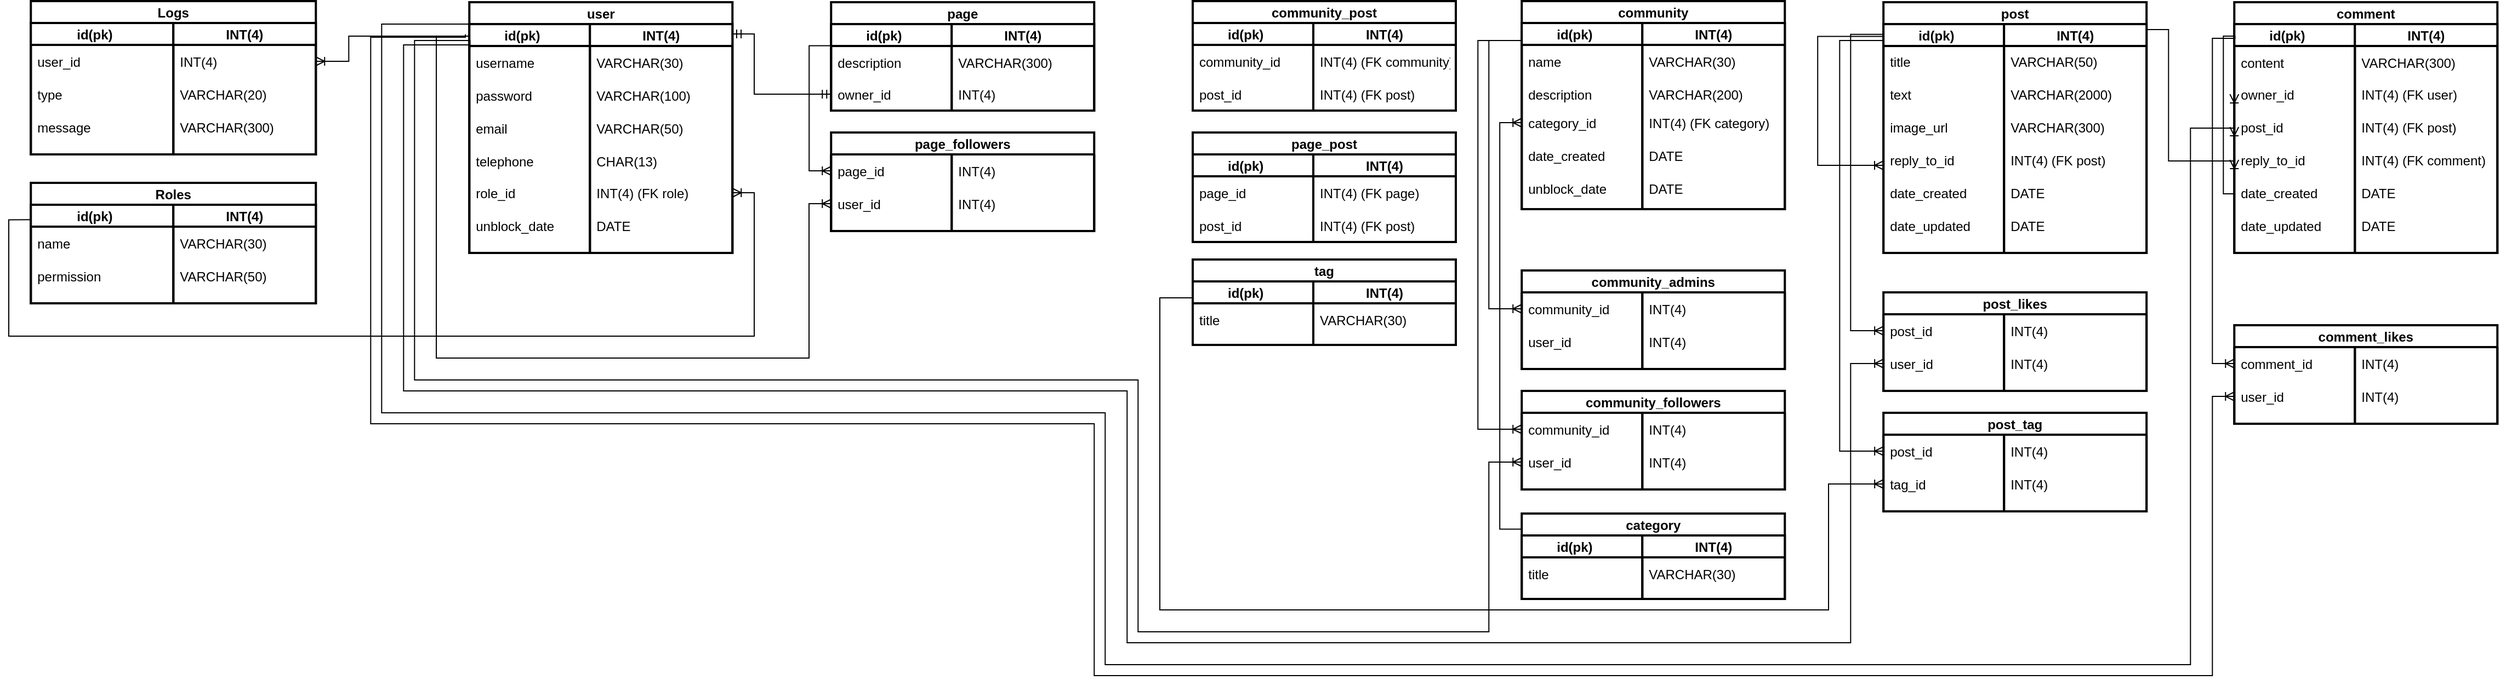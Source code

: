 <mxfile version="20.5.3" type="device"><diagram id="XRWhdD5dh1sKIbqsv5m2" name="Page-1"><mxGraphModel dx="1145" dy="638" grid="1" gridSize="10" guides="1" tooltips="1" connect="1" arrows="1" fold="1" page="1" pageScale="1" pageWidth="2500" pageHeight="700" math="0" shadow="0"><root><mxCell id="0"/><mxCell id="1" parent="0"/><mxCell id="d9QmJHp5P3uZduQx9AF1-9" value="Logs" style="swimlane;childLayout=stackLayout;resizeParent=1;resizeParentMax=0;startSize=20;rounded=0;glass=0;strokeWidth=2;" parent="1" vertex="1"><mxGeometry x="30.13" y="20" width="260" height="140" as="geometry"/></mxCell><mxCell id="d9QmJHp5P3uZduQx9AF1-10" value="id(pk)    " style="swimlane;startSize=20;rounded=0;glass=0;strokeWidth=2;" parent="d9QmJHp5P3uZduQx9AF1-9" vertex="1"><mxGeometry y="20" width="130" height="120" as="geometry"/></mxCell><mxCell id="d9QmJHp5P3uZduQx9AF1-13" value="user_id" style="text;strokeColor=none;fillColor=none;align=left;verticalAlign=middle;spacingLeft=4;spacingRight=4;overflow=hidden;points=[[0,0.5],[1,0.5]];portConstraint=eastwest;rotatable=0;rounded=0;glass=0;strokeWidth=2;" parent="d9QmJHp5P3uZduQx9AF1-10" vertex="1"><mxGeometry y="20" width="130" height="30" as="geometry"/></mxCell><mxCell id="d9QmJHp5P3uZduQx9AF1-19" value="message" style="text;strokeColor=none;fillColor=none;align=left;verticalAlign=middle;spacingLeft=4;spacingRight=4;overflow=hidden;points=[[0,0.5],[1,0.5]];portConstraint=eastwest;rotatable=0;rounded=0;glass=0;strokeWidth=2;" parent="d9QmJHp5P3uZduQx9AF1-10" vertex="1"><mxGeometry y="80" width="130" height="30" as="geometry"/></mxCell><mxCell id="d9QmJHp5P3uZduQx9AF1-11" value="INT(4)" style="swimlane;startSize=20;rounded=0;glass=0;strokeWidth=2;" parent="d9QmJHp5P3uZduQx9AF1-9" vertex="1"><mxGeometry x="130" y="20" width="130" height="120" as="geometry"/></mxCell><mxCell id="d9QmJHp5P3uZduQx9AF1-14" value="INT(4)" style="text;strokeColor=none;fillColor=none;align=left;verticalAlign=middle;spacingLeft=4;spacingRight=4;overflow=hidden;points=[[0,0.5],[1,0.5]];portConstraint=eastwest;rotatable=0;rounded=0;glass=0;strokeWidth=2;" parent="d9QmJHp5P3uZduQx9AF1-11" vertex="1"><mxGeometry y="20" width="130" height="30" as="geometry"/></mxCell><mxCell id="d9QmJHp5P3uZduQx9AF1-17" value="type" style="text;strokeColor=none;fillColor=none;align=left;verticalAlign=middle;spacingLeft=4;spacingRight=4;overflow=hidden;points=[[0,0.5],[1,0.5]];portConstraint=eastwest;rotatable=0;rounded=0;glass=0;strokeWidth=2;" parent="d9QmJHp5P3uZduQx9AF1-11" vertex="1"><mxGeometry x="-130" y="50" width="130" height="30" as="geometry"/></mxCell><mxCell id="d9QmJHp5P3uZduQx9AF1-18" value="VARCHAR(20)" style="text;strokeColor=none;fillColor=none;align=left;verticalAlign=middle;spacingLeft=4;spacingRight=4;overflow=hidden;points=[[0,0.5],[1,0.5]];portConstraint=eastwest;rotatable=0;rounded=0;glass=0;strokeWidth=2;" parent="d9QmJHp5P3uZduQx9AF1-11" vertex="1"><mxGeometry y="50" width="130" height="30" as="geometry"/></mxCell><mxCell id="d9QmJHp5P3uZduQx9AF1-20" value="VARCHAR(300)" style="text;strokeColor=none;fillColor=none;align=left;verticalAlign=middle;spacingLeft=4;spacingRight=4;overflow=hidden;points=[[0,0.5],[1,0.5]];portConstraint=eastwest;rotatable=0;rounded=0;glass=0;strokeWidth=2;" parent="d9QmJHp5P3uZduQx9AF1-11" vertex="1"><mxGeometry y="80" width="130" height="30" as="geometry"/></mxCell><mxCell id="d9QmJHp5P3uZduQx9AF1-30" value="Roles" style="swimlane;childLayout=stackLayout;resizeParent=1;resizeParentMax=0;startSize=20;rounded=0;glass=0;strokeWidth=2;swimlaneLine=1;shadow=0;sketch=0;" parent="1" vertex="1"><mxGeometry x="30.13" y="186" width="260" height="110" as="geometry"/></mxCell><mxCell id="d9QmJHp5P3uZduQx9AF1-31" value="id(pk)    " style="swimlane;startSize=20;rounded=0;glass=0;strokeWidth=2;" parent="d9QmJHp5P3uZduQx9AF1-30" vertex="1"><mxGeometry y="20" width="130" height="90" as="geometry"/></mxCell><mxCell id="d9QmJHp5P3uZduQx9AF1-33" value="permission" style="text;strokeColor=none;fillColor=none;align=left;verticalAlign=middle;spacingLeft=4;spacingRight=4;overflow=hidden;points=[[0,0.5],[1,0.5]];portConstraint=eastwest;rotatable=0;rounded=0;glass=0;strokeWidth=2;" parent="d9QmJHp5P3uZduQx9AF1-31" vertex="1"><mxGeometry y="50" width="130" height="30" as="geometry"/></mxCell><mxCell id="d9QmJHp5P3uZduQx9AF1-34" value="INT(4)" style="swimlane;startSize=20;rounded=0;glass=0;strokeWidth=2;" parent="d9QmJHp5P3uZduQx9AF1-30" vertex="1"><mxGeometry x="130" y="20" width="130" height="90" as="geometry"/></mxCell><mxCell id="d9QmJHp5P3uZduQx9AF1-36" value="name" style="text;strokeColor=none;fillColor=none;align=left;verticalAlign=middle;spacingLeft=4;spacingRight=4;overflow=hidden;points=[[0,0.5],[1,0.5]];portConstraint=eastwest;rotatable=0;rounded=0;glass=0;strokeWidth=2;" parent="d9QmJHp5P3uZduQx9AF1-34" vertex="1"><mxGeometry x="-130" y="20" width="130" height="30" as="geometry"/></mxCell><mxCell id="d9QmJHp5P3uZduQx9AF1-37" value="VARCHAR(30)" style="text;strokeColor=none;fillColor=none;align=left;verticalAlign=middle;spacingLeft=4;spacingRight=4;overflow=hidden;points=[[0,0.5],[1,0.5]];portConstraint=eastwest;rotatable=0;rounded=0;glass=0;strokeWidth=2;" parent="d9QmJHp5P3uZduQx9AF1-34" vertex="1"><mxGeometry y="20" width="130" height="30" as="geometry"/></mxCell><mxCell id="d9QmJHp5P3uZduQx9AF1-38" value="VARCHAR(50)" style="text;strokeColor=none;fillColor=none;align=left;verticalAlign=middle;spacingLeft=4;spacingRight=4;overflow=hidden;points=[[0,0.5],[1,0.5]];portConstraint=eastwest;rotatable=0;rounded=0;glass=0;strokeWidth=2;" parent="d9QmJHp5P3uZduQx9AF1-34" vertex="1"><mxGeometry y="50" width="130" height="30" as="geometry"/></mxCell><mxCell id="d9QmJHp5P3uZduQx9AF1-39" value="user" style="swimlane;childLayout=stackLayout;resizeParent=1;resizeParentMax=0;startSize=20;rounded=0;glass=0;strokeWidth=2;" parent="1" vertex="1"><mxGeometry x="430.13" y="21" width="240" height="229" as="geometry"/></mxCell><mxCell id="d9QmJHp5P3uZduQx9AF1-40" value="id(pk)    " style="swimlane;startSize=20;rounded=0;glass=0;strokeWidth=2;" parent="d9QmJHp5P3uZduQx9AF1-39" vertex="1"><mxGeometry y="20" width="110" height="209" as="geometry"/></mxCell><mxCell id="d9QmJHp5P3uZduQx9AF1-41" value="username" style="text;strokeColor=none;fillColor=none;align=left;verticalAlign=middle;spacingLeft=4;spacingRight=4;overflow=hidden;points=[[0,0.5],[1,0.5]];portConstraint=eastwest;rotatable=0;rounded=0;glass=0;strokeWidth=2;" parent="d9QmJHp5P3uZduQx9AF1-40" vertex="1"><mxGeometry y="20" width="130" height="30" as="geometry"/></mxCell><mxCell id="d9QmJHp5P3uZduQx9AF1-42" value="email" style="text;strokeColor=none;fillColor=none;align=left;verticalAlign=middle;spacingLeft=4;spacingRight=4;overflow=hidden;points=[[0,0.5],[1,0.5]];portConstraint=eastwest;rotatable=0;rounded=0;glass=0;strokeWidth=2;" parent="d9QmJHp5P3uZduQx9AF1-40" vertex="1"><mxGeometry y="80" width="130" height="30" as="geometry"/></mxCell><mxCell id="d9QmJHp5P3uZduQx9AF1-48" value="telephone" style="text;strokeColor=none;fillColor=none;align=left;verticalAlign=middle;spacingLeft=4;spacingRight=4;overflow=hidden;points=[[0,0.5],[1,0.5]];portConstraint=eastwest;rotatable=0;rounded=0;glass=0;strokeWidth=2;" parent="d9QmJHp5P3uZduQx9AF1-40" vertex="1"><mxGeometry y="110" width="130" height="30" as="geometry"/></mxCell><mxCell id="d9QmJHp5P3uZduQx9AF1-113" value="unblock_date" style="text;strokeColor=none;fillColor=none;align=left;verticalAlign=middle;spacingLeft=4;spacingRight=4;overflow=hidden;points=[[0,0.5],[1,0.5]];portConstraint=eastwest;rotatable=0;rounded=0;glass=0;strokeWidth=2;" parent="d9QmJHp5P3uZduQx9AF1-40" vertex="1"><mxGeometry y="169" width="110" height="30" as="geometry"/></mxCell><mxCell id="d9QmJHp5P3uZduQx9AF1-43" value="INT(4)" style="swimlane;startSize=20;rounded=0;glass=0;strokeWidth=2;" parent="d9QmJHp5P3uZduQx9AF1-39" vertex="1"><mxGeometry x="110" y="20" width="130" height="209" as="geometry"/></mxCell><mxCell id="d9QmJHp5P3uZduQx9AF1-44" value="VARCHAR(30)" style="text;strokeColor=none;fillColor=none;align=left;verticalAlign=middle;spacingLeft=4;spacingRight=4;overflow=hidden;points=[[0,0.5],[1,0.5]];portConstraint=eastwest;rotatable=0;rounded=0;glass=0;strokeWidth=2;" parent="d9QmJHp5P3uZduQx9AF1-43" vertex="1"><mxGeometry y="20" width="130" height="30" as="geometry"/></mxCell><mxCell id="d9QmJHp5P3uZduQx9AF1-45" value="password" style="text;strokeColor=none;fillColor=none;align=left;verticalAlign=middle;spacingLeft=4;spacingRight=4;overflow=hidden;points=[[0,0.5],[1,0.5]];portConstraint=eastwest;rotatable=0;rounded=0;glass=0;strokeWidth=2;" parent="d9QmJHp5P3uZduQx9AF1-43" vertex="1"><mxGeometry x="-110" y="50" width="110" height="30" as="geometry"/></mxCell><mxCell id="d9QmJHp5P3uZduQx9AF1-46" value="VARCHAR(100)" style="text;strokeColor=none;fillColor=none;align=left;verticalAlign=middle;spacingLeft=4;spacingRight=4;overflow=hidden;points=[[0,0.5],[1,0.5]];portConstraint=eastwest;rotatable=0;rounded=0;glass=0;strokeWidth=2;" parent="d9QmJHp5P3uZduQx9AF1-43" vertex="1"><mxGeometry y="50" width="130" height="30" as="geometry"/></mxCell><mxCell id="d9QmJHp5P3uZduQx9AF1-47" value="VARCHAR(50)" style="text;strokeColor=none;fillColor=none;align=left;verticalAlign=middle;spacingLeft=4;spacingRight=4;overflow=hidden;points=[[0,0.5],[1,0.5]];portConstraint=eastwest;rotatable=0;rounded=0;glass=0;strokeWidth=2;" parent="d9QmJHp5P3uZduQx9AF1-43" vertex="1"><mxGeometry y="80" width="130" height="30" as="geometry"/></mxCell><mxCell id="d9QmJHp5P3uZduQx9AF1-51" value="CHAR(13)" style="text;strokeColor=none;fillColor=none;align=left;verticalAlign=middle;spacingLeft=4;spacingRight=4;overflow=hidden;points=[[0,0.5],[1,0.5]];portConstraint=eastwest;rotatable=0;rounded=0;glass=0;strokeWidth=2;" parent="d9QmJHp5P3uZduQx9AF1-43" vertex="1"><mxGeometry y="110" width="130" height="30" as="geometry"/></mxCell><mxCell id="d9QmJHp5P3uZduQx9AF1-114" value="DATE" style="text;strokeColor=none;fillColor=none;align=left;verticalAlign=middle;spacingLeft=4;spacingRight=4;overflow=hidden;points=[[0,0.5],[1,0.5]];portConstraint=eastwest;rotatable=0;rounded=0;glass=0;strokeWidth=2;" parent="d9QmJHp5P3uZduQx9AF1-43" vertex="1"><mxGeometry y="169" width="130" height="30" as="geometry"/></mxCell><mxCell id="d9QmJHp5P3uZduQx9AF1-301" value="role_id" style="text;strokeColor=none;fillColor=none;align=left;verticalAlign=middle;spacingLeft=4;spacingRight=4;overflow=hidden;points=[[0,0.5],[1,0.5]];portConstraint=eastwest;rotatable=0;rounded=0;glass=0;strokeWidth=2;" parent="d9QmJHp5P3uZduQx9AF1-43" vertex="1"><mxGeometry x="-110" y="139" width="110" height="30" as="geometry"/></mxCell><mxCell id="d9QmJHp5P3uZduQx9AF1-302" value="INT(4) (FK role)" style="text;strokeColor=none;fillColor=none;align=left;verticalAlign=middle;spacingLeft=4;spacingRight=4;overflow=hidden;points=[[0,0.5],[1,0.5]];portConstraint=eastwest;rotatable=0;rounded=0;glass=0;strokeWidth=2;" parent="d9QmJHp5P3uZduQx9AF1-43" vertex="1"><mxGeometry y="139" width="130" height="30" as="geometry"/></mxCell><mxCell id="d9QmJHp5P3uZduQx9AF1-83" value="page" style="swimlane;childLayout=stackLayout;resizeParent=1;resizeParentMax=0;startSize=20;rounded=0;glass=0;strokeWidth=2;" parent="1" vertex="1"><mxGeometry x="760.13" y="21" width="240" height="99" as="geometry"/></mxCell><mxCell id="d9QmJHp5P3uZduQx9AF1-84" value="id(pk)    " style="swimlane;startSize=20;rounded=0;glass=0;strokeWidth=2;" parent="d9QmJHp5P3uZduQx9AF1-83" vertex="1"><mxGeometry y="20" width="110" height="79" as="geometry"/></mxCell><mxCell id="d9QmJHp5P3uZduQx9AF1-96" value="description" style="text;strokeColor=none;fillColor=none;align=left;verticalAlign=middle;spacingLeft=4;spacingRight=4;overflow=hidden;points=[[0,0.5],[1,0.5]];portConstraint=eastwest;rotatable=0;rounded=0;glass=0;strokeWidth=2;" parent="d9QmJHp5P3uZduQx9AF1-84" vertex="1"><mxGeometry y="20" width="110" height="30" as="geometry"/></mxCell><mxCell id="d9QmJHp5P3uZduQx9AF1-89" value="INT(4)" style="swimlane;startSize=20;rounded=0;glass=0;strokeWidth=2;" parent="d9QmJHp5P3uZduQx9AF1-83" vertex="1"><mxGeometry x="110" y="20" width="130" height="79" as="geometry"/></mxCell><mxCell id="d9QmJHp5P3uZduQx9AF1-97" value="VARCHAR(300)" style="text;strokeColor=none;fillColor=none;align=left;verticalAlign=middle;spacingLeft=4;spacingRight=4;overflow=hidden;points=[[0,0.5],[1,0.5]];portConstraint=eastwest;rotatable=0;rounded=0;glass=0;strokeWidth=2;" parent="d9QmJHp5P3uZduQx9AF1-89" vertex="1"><mxGeometry y="20" width="130" height="30" as="geometry"/></mxCell><mxCell id="AQUfuh5-fbkP9t7dHPbe-1" value="owner_id" style="text;strokeColor=none;fillColor=none;align=left;verticalAlign=middle;spacingLeft=4;spacingRight=4;overflow=hidden;points=[[0,0.5],[1,0.5]];portConstraint=eastwest;rotatable=0;rounded=0;glass=0;strokeWidth=2;" parent="d9QmJHp5P3uZduQx9AF1-89" vertex="1"><mxGeometry x="-110" y="49" width="110" height="30" as="geometry"/></mxCell><mxCell id="AQUfuh5-fbkP9t7dHPbe-2" value="INT(4)" style="text;strokeColor=none;fillColor=none;align=left;verticalAlign=middle;spacingLeft=4;spacingRight=4;overflow=hidden;points=[[0,0.5],[1,0.5]];portConstraint=eastwest;rotatable=0;rounded=0;glass=0;strokeWidth=2;" parent="d9QmJHp5P3uZduQx9AF1-89" vertex="1"><mxGeometry y="49" width="130" height="30" as="geometry"/></mxCell><mxCell id="d9QmJHp5P3uZduQx9AF1-98" value="page_followers" style="swimlane;childLayout=stackLayout;resizeParent=1;resizeParentMax=0;startSize=20;rounded=0;glass=0;strokeWidth=2;" parent="1" vertex="1"><mxGeometry x="760.13" y="140" width="240" height="90" as="geometry"/></mxCell><mxCell id="d9QmJHp5P3uZduQx9AF1-99" value="" style="swimlane;startSize=0;rounded=0;glass=0;strokeWidth=2;" parent="d9QmJHp5P3uZduQx9AF1-98" vertex="1"><mxGeometry y="20" width="110" height="70" as="geometry"/></mxCell><mxCell id="d9QmJHp5P3uZduQx9AF1-100" value="page_id" style="text;strokeColor=none;fillColor=none;align=left;verticalAlign=middle;spacingLeft=4;spacingRight=4;overflow=hidden;points=[[0,0.5],[1,0.5]];portConstraint=eastwest;rotatable=0;rounded=0;glass=0;strokeWidth=2;" parent="d9QmJHp5P3uZduQx9AF1-99" vertex="1"><mxGeometry width="110" height="30" as="geometry"/></mxCell><mxCell id="d9QmJHp5P3uZduQx9AF1-101" value="user_id" style="text;strokeColor=none;fillColor=none;align=left;verticalAlign=middle;spacingLeft=4;spacingRight=4;overflow=hidden;points=[[0,0.5],[1,0.5]];portConstraint=eastwest;rotatable=0;rounded=0;glass=0;strokeWidth=2;" parent="d9QmJHp5P3uZduQx9AF1-99" vertex="1"><mxGeometry y="30" width="110" height="30" as="geometry"/></mxCell><mxCell id="d9QmJHp5P3uZduQx9AF1-102" value="" style="swimlane;startSize=0;rounded=0;glass=0;strokeWidth=2;" parent="d9QmJHp5P3uZduQx9AF1-98" vertex="1"><mxGeometry x="110" y="20" width="130" height="70" as="geometry"/></mxCell><mxCell id="d9QmJHp5P3uZduQx9AF1-103" value="INT(4)" style="text;strokeColor=none;fillColor=none;align=left;verticalAlign=middle;spacingLeft=4;spacingRight=4;overflow=hidden;points=[[0,0.5],[1,0.5]];portConstraint=eastwest;rotatable=0;rounded=0;glass=0;strokeWidth=2;" parent="d9QmJHp5P3uZduQx9AF1-102" vertex="1"><mxGeometry width="130" height="30" as="geometry"/></mxCell><mxCell id="d9QmJHp5P3uZduQx9AF1-104" value="INT(4)" style="text;strokeColor=none;fillColor=none;align=left;verticalAlign=middle;spacingLeft=4;spacingRight=4;overflow=hidden;points=[[0,0.5],[1,0.5]];portConstraint=eastwest;rotatable=0;rounded=0;glass=0;strokeWidth=2;" parent="d9QmJHp5P3uZduQx9AF1-102" vertex="1"><mxGeometry y="30" width="130" height="30" as="geometry"/></mxCell><mxCell id="d9QmJHp5P3uZduQx9AF1-145" value="community" style="swimlane;childLayout=stackLayout;resizeParent=1;resizeParentMax=0;startSize=20;rounded=0;glass=0;strokeWidth=2;" parent="1" vertex="1"><mxGeometry x="1390.13" y="20" width="240" height="190" as="geometry"/></mxCell><mxCell id="d9QmJHp5P3uZduQx9AF1-146" value="id(pk)    " style="swimlane;startSize=20;rounded=0;glass=0;strokeWidth=2;" parent="d9QmJHp5P3uZduQx9AF1-145" vertex="1"><mxGeometry y="20" width="110" height="170" as="geometry"/></mxCell><mxCell id="d9QmJHp5P3uZduQx9AF1-147" value="name" style="text;strokeColor=none;fillColor=none;align=left;verticalAlign=middle;spacingLeft=4;spacingRight=4;overflow=hidden;points=[[0,0.5],[1,0.5]];portConstraint=eastwest;rotatable=0;rounded=0;glass=0;strokeWidth=2;" parent="d9QmJHp5P3uZduQx9AF1-146" vertex="1"><mxGeometry y="20" width="110" height="30" as="geometry"/></mxCell><mxCell id="d9QmJHp5P3uZduQx9AF1-152" value="INT(4)" style="swimlane;startSize=20;rounded=0;glass=0;strokeWidth=2;" parent="d9QmJHp5P3uZduQx9AF1-145" vertex="1"><mxGeometry x="110" y="20" width="130" height="170" as="geometry"/></mxCell><mxCell id="d9QmJHp5P3uZduQx9AF1-153" value="VARCHAR(30)" style="text;strokeColor=none;fillColor=none;align=left;verticalAlign=middle;spacingLeft=4;spacingRight=4;overflow=hidden;points=[[0,0.5],[1,0.5]];portConstraint=eastwest;rotatable=0;rounded=0;glass=0;strokeWidth=2;" parent="d9QmJHp5P3uZduQx9AF1-152" vertex="1"><mxGeometry y="20" width="130" height="30" as="geometry"/></mxCell><mxCell id="d9QmJHp5P3uZduQx9AF1-174" value="description" style="text;strokeColor=none;fillColor=none;align=left;verticalAlign=middle;spacingLeft=4;spacingRight=4;overflow=hidden;points=[[0,0.5],[1,0.5]];portConstraint=eastwest;rotatable=0;rounded=0;glass=0;strokeWidth=2;" parent="d9QmJHp5P3uZduQx9AF1-152" vertex="1"><mxGeometry x="-110" y="50" width="110" height="30" as="geometry"/></mxCell><mxCell id="d9QmJHp5P3uZduQx9AF1-175" value="VARCHAR(200)" style="text;strokeColor=none;fillColor=none;align=left;verticalAlign=middle;spacingLeft=4;spacingRight=4;overflow=hidden;points=[[0,0.5],[1,0.5]];portConstraint=eastwest;rotatable=0;rounded=0;glass=0;strokeWidth=2;" parent="d9QmJHp5P3uZduQx9AF1-152" vertex="1"><mxGeometry y="50" width="130" height="30" as="geometry"/></mxCell><mxCell id="d9QmJHp5P3uZduQx9AF1-154" value="category_id" style="text;strokeColor=none;fillColor=none;align=left;verticalAlign=middle;spacingLeft=4;spacingRight=4;overflow=hidden;points=[[0,0.5],[1,0.5]];portConstraint=eastwest;rotatable=0;rounded=0;glass=0;strokeWidth=2;" parent="d9QmJHp5P3uZduQx9AF1-152" vertex="1"><mxGeometry x="-110" y="76" width="110" height="30" as="geometry"/></mxCell><mxCell id="d9QmJHp5P3uZduQx9AF1-155" value="INT(4) (FK category)" style="text;strokeColor=none;fillColor=none;align=left;verticalAlign=middle;spacingLeft=4;spacingRight=4;overflow=hidden;points=[[0,0.5],[1,0.5]];portConstraint=eastwest;rotatable=0;rounded=0;glass=0;strokeWidth=2;" parent="d9QmJHp5P3uZduQx9AF1-152" vertex="1"><mxGeometry y="76" width="130" height="30" as="geometry"/></mxCell><mxCell id="d9QmJHp5P3uZduQx9AF1-148" value="date_created" style="text;strokeColor=none;fillColor=none;align=left;verticalAlign=middle;spacingLeft=4;spacingRight=4;overflow=hidden;points=[[0,0.5],[1,0.5]];portConstraint=eastwest;rotatable=0;rounded=0;glass=0;strokeWidth=2;" parent="d9QmJHp5P3uZduQx9AF1-152" vertex="1"><mxGeometry x="-110" y="106" width="110" height="30" as="geometry"/></mxCell><mxCell id="d9QmJHp5P3uZduQx9AF1-157" value="DATE" style="text;strokeColor=none;fillColor=none;align=left;verticalAlign=middle;spacingLeft=4;spacingRight=4;overflow=hidden;points=[[0,0.5],[1,0.5]];portConstraint=eastwest;rotatable=0;rounded=0;glass=0;strokeWidth=2;" parent="d9QmJHp5P3uZduQx9AF1-152" vertex="1"><mxGeometry y="136" width="130" height="30" as="geometry"/></mxCell><mxCell id="d9QmJHp5P3uZduQx9AF1-149" value="unblock_date" style="text;strokeColor=none;fillColor=none;align=left;verticalAlign=middle;spacingLeft=4;spacingRight=4;overflow=hidden;points=[[0,0.5],[1,0.5]];portConstraint=eastwest;rotatable=0;rounded=0;glass=0;strokeWidth=2;" parent="d9QmJHp5P3uZduQx9AF1-152" vertex="1"><mxGeometry x="-110" y="136" width="110" height="30" as="geometry"/></mxCell><mxCell id="d9QmJHp5P3uZduQx9AF1-156" value="DATE" style="text;strokeColor=none;fillColor=none;align=left;verticalAlign=middle;spacingLeft=4;spacingRight=4;overflow=hidden;points=[[0,0.5],[1,0.5]];portConstraint=eastwest;rotatable=0;rounded=0;glass=0;strokeWidth=2;" parent="d9QmJHp5P3uZduQx9AF1-152" vertex="1"><mxGeometry y="106" width="130" height="30" as="geometry"/></mxCell><mxCell id="d9QmJHp5P3uZduQx9AF1-176" value="community_admins" style="swimlane;childLayout=stackLayout;resizeParent=1;resizeParentMax=0;startSize=20;rounded=0;glass=0;strokeWidth=2;" parent="1" vertex="1"><mxGeometry x="1390.13" y="266" width="240" height="90" as="geometry"/></mxCell><mxCell id="d9QmJHp5P3uZduQx9AF1-177" value="" style="swimlane;startSize=0;rounded=0;glass=0;strokeWidth=2;" parent="d9QmJHp5P3uZduQx9AF1-176" vertex="1"><mxGeometry y="20" width="110" height="70" as="geometry"/></mxCell><mxCell id="d9QmJHp5P3uZduQx9AF1-178" value="community_id" style="text;strokeColor=none;fillColor=none;align=left;verticalAlign=middle;spacingLeft=4;spacingRight=4;overflow=hidden;points=[[0,0.5],[1,0.5]];portConstraint=eastwest;rotatable=0;rounded=0;glass=0;strokeWidth=2;" parent="d9QmJHp5P3uZduQx9AF1-177" vertex="1"><mxGeometry width="110" height="30" as="geometry"/></mxCell><mxCell id="d9QmJHp5P3uZduQx9AF1-179" value="user_id" style="text;strokeColor=none;fillColor=none;align=left;verticalAlign=middle;spacingLeft=4;spacingRight=4;overflow=hidden;points=[[0,0.5],[1,0.5]];portConstraint=eastwest;rotatable=0;rounded=0;glass=0;strokeWidth=2;" parent="d9QmJHp5P3uZduQx9AF1-177" vertex="1"><mxGeometry y="30" width="110" height="30" as="geometry"/></mxCell><mxCell id="d9QmJHp5P3uZduQx9AF1-180" value="" style="swimlane;startSize=0;rounded=0;glass=0;strokeWidth=2;" parent="d9QmJHp5P3uZduQx9AF1-176" vertex="1"><mxGeometry x="110" y="20" width="130" height="70" as="geometry"/></mxCell><mxCell id="d9QmJHp5P3uZduQx9AF1-181" value="INT(4)" style="text;strokeColor=none;fillColor=none;align=left;verticalAlign=middle;spacingLeft=4;spacingRight=4;overflow=hidden;points=[[0,0.5],[1,0.5]];portConstraint=eastwest;rotatable=0;rounded=0;glass=0;strokeWidth=2;" parent="d9QmJHp5P3uZduQx9AF1-180" vertex="1"><mxGeometry width="130" height="30" as="geometry"/></mxCell><mxCell id="d9QmJHp5P3uZduQx9AF1-182" value="INT(4)" style="text;strokeColor=none;fillColor=none;align=left;verticalAlign=middle;spacingLeft=4;spacingRight=4;overflow=hidden;points=[[0,0.5],[1,0.5]];portConstraint=eastwest;rotatable=0;rounded=0;glass=0;strokeWidth=2;" parent="d9QmJHp5P3uZduQx9AF1-180" vertex="1"><mxGeometry y="30" width="130" height="30" as="geometry"/></mxCell><mxCell id="d9QmJHp5P3uZduQx9AF1-183" value="community_followers" style="swimlane;childLayout=stackLayout;resizeParent=1;resizeParentMax=0;startSize=20;rounded=0;glass=0;strokeWidth=2;" parent="1" vertex="1"><mxGeometry x="1390.13" y="376" width="240" height="90" as="geometry"/></mxCell><mxCell id="d9QmJHp5P3uZduQx9AF1-184" value="" style="swimlane;startSize=0;rounded=0;glass=0;strokeWidth=2;" parent="d9QmJHp5P3uZduQx9AF1-183" vertex="1"><mxGeometry y="20" width="110" height="70" as="geometry"/></mxCell><mxCell id="d9QmJHp5P3uZduQx9AF1-185" value="community_id" style="text;strokeColor=none;fillColor=none;align=left;verticalAlign=middle;spacingLeft=4;spacingRight=4;overflow=hidden;points=[[0,0.5],[1,0.5]];portConstraint=eastwest;rotatable=0;rounded=0;glass=0;strokeWidth=2;" parent="d9QmJHp5P3uZduQx9AF1-184" vertex="1"><mxGeometry width="110" height="30" as="geometry"/></mxCell><mxCell id="d9QmJHp5P3uZduQx9AF1-186" value="user_id" style="text;strokeColor=none;fillColor=none;align=left;verticalAlign=middle;spacingLeft=4;spacingRight=4;overflow=hidden;points=[[0,0.5],[1,0.5]];portConstraint=eastwest;rotatable=0;rounded=0;glass=0;strokeWidth=2;" parent="d9QmJHp5P3uZduQx9AF1-184" vertex="1"><mxGeometry y="30" width="110" height="30" as="geometry"/></mxCell><mxCell id="d9QmJHp5P3uZduQx9AF1-187" value="" style="swimlane;startSize=0;rounded=0;glass=0;strokeWidth=2;" parent="d9QmJHp5P3uZduQx9AF1-183" vertex="1"><mxGeometry x="110" y="20" width="130" height="70" as="geometry"/></mxCell><mxCell id="d9QmJHp5P3uZduQx9AF1-188" value="INT(4)" style="text;strokeColor=none;fillColor=none;align=left;verticalAlign=middle;spacingLeft=4;spacingRight=4;overflow=hidden;points=[[0,0.5],[1,0.5]];portConstraint=eastwest;rotatable=0;rounded=0;glass=0;strokeWidth=2;" parent="d9QmJHp5P3uZduQx9AF1-187" vertex="1"><mxGeometry width="130" height="30" as="geometry"/></mxCell><mxCell id="d9QmJHp5P3uZduQx9AF1-189" value="INT(4)" style="text;strokeColor=none;fillColor=none;align=left;verticalAlign=middle;spacingLeft=4;spacingRight=4;overflow=hidden;points=[[0,0.5],[1,0.5]];portConstraint=eastwest;rotatable=0;rounded=0;glass=0;strokeWidth=2;" parent="d9QmJHp5P3uZduQx9AF1-187" vertex="1"><mxGeometry y="30" width="130" height="30" as="geometry"/></mxCell><mxCell id="d9QmJHp5P3uZduQx9AF1-197" value="post" style="swimlane;childLayout=stackLayout;resizeParent=1;resizeParentMax=0;startSize=20;rounded=0;glass=0;strokeWidth=2;" parent="1" vertex="1"><mxGeometry x="1720.08" y="21" width="240" height="229" as="geometry"/></mxCell><mxCell id="d9QmJHp5P3uZduQx9AF1-198" value="id(pk)    " style="swimlane;startSize=20;rounded=0;glass=0;strokeWidth=2;" parent="d9QmJHp5P3uZduQx9AF1-197" vertex="1"><mxGeometry y="20" width="110" height="209" as="geometry"/></mxCell><mxCell id="d9QmJHp5P3uZduQx9AF1-199" value="text" style="text;strokeColor=none;fillColor=none;align=left;verticalAlign=middle;spacingLeft=4;spacingRight=4;overflow=hidden;points=[[0,0.5],[1,0.5]];portConstraint=eastwest;rotatable=0;rounded=0;glass=0;strokeWidth=2;" parent="d9QmJHp5P3uZduQx9AF1-198" vertex="1"><mxGeometry y="49" width="110" height="30" as="geometry"/></mxCell><mxCell id="d9QmJHp5P3uZduQx9AF1-200" value="image_url" style="text;strokeColor=none;fillColor=none;align=left;verticalAlign=middle;spacingLeft=4;spacingRight=4;overflow=hidden;points=[[0,0.5],[1,0.5]];portConstraint=eastwest;rotatable=0;rounded=0;glass=0;strokeWidth=2;" parent="d9QmJHp5P3uZduQx9AF1-198" vertex="1"><mxGeometry y="79" width="110" height="30" as="geometry"/></mxCell><mxCell id="d9QmJHp5P3uZduQx9AF1-202" value="INT(4)" style="swimlane;startSize=20;rounded=0;glass=0;strokeWidth=2;" parent="d9QmJHp5P3uZduQx9AF1-197" vertex="1"><mxGeometry x="110" y="20" width="130" height="209" as="geometry"/></mxCell><mxCell id="d9QmJHp5P3uZduQx9AF1-203" value="VARCHAR(2000)" style="text;strokeColor=none;fillColor=none;align=left;verticalAlign=middle;spacingLeft=4;spacingRight=4;overflow=hidden;points=[[0,0.5],[1,0.5]];portConstraint=eastwest;rotatable=0;rounded=0;glass=0;strokeWidth=2;" parent="d9QmJHp5P3uZduQx9AF1-202" vertex="1"><mxGeometry y="49" width="130" height="30" as="geometry"/></mxCell><mxCell id="d9QmJHp5P3uZduQx9AF1-204" value="VARCHAR(300)" style="text;strokeColor=none;fillColor=none;align=left;verticalAlign=middle;spacingLeft=4;spacingRight=4;overflow=hidden;points=[[0,0.5],[1,0.5]];portConstraint=eastwest;rotatable=0;rounded=0;glass=0;strokeWidth=2;" parent="d9QmJHp5P3uZduQx9AF1-202" vertex="1"><mxGeometry y="79" width="130" height="30" as="geometry"/></mxCell><mxCell id="d9QmJHp5P3uZduQx9AF1-206" value="reply_to_id" style="text;strokeColor=none;fillColor=none;align=left;verticalAlign=middle;spacingLeft=4;spacingRight=4;overflow=hidden;points=[[0,0.5],[1,0.5]];portConstraint=eastwest;rotatable=0;rounded=0;glass=0;strokeWidth=2;" parent="d9QmJHp5P3uZduQx9AF1-202" vertex="1"><mxGeometry x="-110" y="109" width="110" height="30" as="geometry"/></mxCell><mxCell id="d9QmJHp5P3uZduQx9AF1-207" value="INT(4) (FK post)" style="text;strokeColor=none;fillColor=none;align=left;verticalAlign=middle;spacingLeft=4;spacingRight=4;overflow=hidden;points=[[0,0.5],[1,0.5]];portConstraint=eastwest;rotatable=0;rounded=0;glass=0;strokeWidth=2;" parent="d9QmJHp5P3uZduQx9AF1-202" vertex="1"><mxGeometry y="109" width="130" height="30" as="geometry"/></mxCell><mxCell id="d9QmJHp5P3uZduQx9AF1-208" value="date_created" style="text;strokeColor=none;fillColor=none;align=left;verticalAlign=middle;spacingLeft=4;spacingRight=4;overflow=hidden;points=[[0,0.5],[1,0.5]];portConstraint=eastwest;rotatable=0;rounded=0;glass=0;strokeWidth=2;" parent="d9QmJHp5P3uZduQx9AF1-202" vertex="1"><mxGeometry x="-110" y="139" width="110" height="30" as="geometry"/></mxCell><mxCell id="d9QmJHp5P3uZduQx9AF1-209" value="DATE" style="text;strokeColor=none;fillColor=none;align=left;verticalAlign=middle;spacingLeft=4;spacingRight=4;overflow=hidden;points=[[0,0.5],[1,0.5]];portConstraint=eastwest;rotatable=0;rounded=0;glass=0;strokeWidth=2;" parent="d9QmJHp5P3uZduQx9AF1-202" vertex="1"><mxGeometry y="139" width="130" height="30" as="geometry"/></mxCell><mxCell id="d9QmJHp5P3uZduQx9AF1-210" value="date_updated" style="text;strokeColor=none;fillColor=none;align=left;verticalAlign=middle;spacingLeft=4;spacingRight=4;overflow=hidden;points=[[0,0.5],[1,0.5]];portConstraint=eastwest;rotatable=0;rounded=0;glass=0;strokeWidth=2;" parent="d9QmJHp5P3uZduQx9AF1-202" vertex="1"><mxGeometry x="-110" y="169" width="110" height="30" as="geometry"/></mxCell><mxCell id="d9QmJHp5P3uZduQx9AF1-211" value="DATE" style="text;strokeColor=none;fillColor=none;align=left;verticalAlign=middle;spacingLeft=4;spacingRight=4;overflow=hidden;points=[[0,0.5],[1,0.5]];portConstraint=eastwest;rotatable=0;rounded=0;glass=0;strokeWidth=2;" parent="d9QmJHp5P3uZduQx9AF1-202" vertex="1"><mxGeometry y="169" width="130" height="30" as="geometry"/></mxCell><mxCell id="AQUfuh5-fbkP9t7dHPbe-6" value="title" style="text;strokeColor=none;fillColor=none;align=left;verticalAlign=middle;spacingLeft=4;spacingRight=4;overflow=hidden;points=[[0,0.5],[1,0.5]];portConstraint=eastwest;rotatable=0;rounded=0;glass=0;strokeWidth=2;" parent="d9QmJHp5P3uZduQx9AF1-202" vertex="1"><mxGeometry x="-110" y="19" width="110" height="30" as="geometry"/></mxCell><mxCell id="AQUfuh5-fbkP9t7dHPbe-7" value="VARCHAR(50)" style="text;strokeColor=none;fillColor=none;align=left;verticalAlign=middle;spacingLeft=4;spacingRight=4;overflow=hidden;points=[[0,0.5],[1,0.5]];portConstraint=eastwest;rotatable=0;rounded=0;glass=0;strokeWidth=2;" parent="d9QmJHp5P3uZduQx9AF1-202" vertex="1"><mxGeometry y="19" width="130" height="30" as="geometry"/></mxCell><mxCell id="d9QmJHp5P3uZduQx9AF1-329" style="edgeStyle=orthogonalEdgeStyle;rounded=0;orthogonalLoop=1;jettySize=auto;html=1;entryX=-0.002;entryY=0.054;entryDx=0;entryDy=0;entryPerimeter=0;strokeWidth=1;endArrow=none;endFill=0;startArrow=ERoneToMany;startFill=0;" parent="d9QmJHp5P3uZduQx9AF1-197" target="d9QmJHp5P3uZduQx9AF1-198" edge="1"><mxGeometry relative="1" as="geometry"><Array as="points"><mxPoint y="149"/><mxPoint x="-60" y="149"/><mxPoint x="-60" y="31"/></Array><mxPoint x="-0.08" y="149" as="sourcePoint"/></mxGeometry></mxCell><mxCell id="d9QmJHp5P3uZduQx9AF1-214" value="post_likes" style="swimlane;childLayout=stackLayout;resizeParent=1;resizeParentMax=0;startSize=20;rounded=0;glass=0;strokeWidth=2;" parent="1" vertex="1"><mxGeometry x="1720.08" y="286" width="240" height="90" as="geometry"/></mxCell><mxCell id="d9QmJHp5P3uZduQx9AF1-215" value="" style="swimlane;startSize=0;rounded=0;glass=0;strokeWidth=2;" parent="d9QmJHp5P3uZduQx9AF1-214" vertex="1"><mxGeometry y="20" width="110" height="70" as="geometry"/></mxCell><mxCell id="d9QmJHp5P3uZduQx9AF1-216" value="post_id" style="text;strokeColor=none;fillColor=none;align=left;verticalAlign=middle;spacingLeft=4;spacingRight=4;overflow=hidden;points=[[0,0.5],[1,0.5]];portConstraint=eastwest;rotatable=0;rounded=0;glass=0;strokeWidth=2;" parent="d9QmJHp5P3uZduQx9AF1-215" vertex="1"><mxGeometry width="110" height="30" as="geometry"/></mxCell><mxCell id="d9QmJHp5P3uZduQx9AF1-217" value="user_id" style="text;strokeColor=none;fillColor=none;align=left;verticalAlign=middle;spacingLeft=4;spacingRight=4;overflow=hidden;points=[[0,0.5],[1,0.5]];portConstraint=eastwest;rotatable=0;rounded=0;glass=0;strokeWidth=2;" parent="d9QmJHp5P3uZduQx9AF1-215" vertex="1"><mxGeometry y="30" width="110" height="30" as="geometry"/></mxCell><mxCell id="d9QmJHp5P3uZduQx9AF1-218" value="" style="swimlane;startSize=0;rounded=0;glass=0;strokeWidth=2;" parent="d9QmJHp5P3uZduQx9AF1-214" vertex="1"><mxGeometry x="110" y="20" width="130" height="70" as="geometry"/></mxCell><mxCell id="d9QmJHp5P3uZduQx9AF1-219" value="INT(4)" style="text;strokeColor=none;fillColor=none;align=left;verticalAlign=middle;spacingLeft=4;spacingRight=4;overflow=hidden;points=[[0,0.5],[1,0.5]];portConstraint=eastwest;rotatable=0;rounded=0;glass=0;strokeWidth=2;" parent="d9QmJHp5P3uZduQx9AF1-218" vertex="1"><mxGeometry width="130" height="30" as="geometry"/></mxCell><mxCell id="d9QmJHp5P3uZduQx9AF1-220" value="INT(4)" style="text;strokeColor=none;fillColor=none;align=left;verticalAlign=middle;spacingLeft=4;spacingRight=4;overflow=hidden;points=[[0,0.5],[1,0.5]];portConstraint=eastwest;rotatable=0;rounded=0;glass=0;strokeWidth=2;" parent="d9QmJHp5P3uZduQx9AF1-218" vertex="1"><mxGeometry y="30" width="130" height="30" as="geometry"/></mxCell><mxCell id="d9QmJHp5P3uZduQx9AF1-221" value="post_tag" style="swimlane;childLayout=stackLayout;resizeParent=1;resizeParentMax=0;startSize=20;rounded=0;glass=0;strokeWidth=2;" parent="1" vertex="1"><mxGeometry x="1720.08" y="396" width="240" height="90" as="geometry"/></mxCell><mxCell id="d9QmJHp5P3uZduQx9AF1-222" value="" style="swimlane;startSize=0;rounded=0;glass=0;strokeWidth=2;" parent="d9QmJHp5P3uZduQx9AF1-221" vertex="1"><mxGeometry y="20" width="110" height="70" as="geometry"/></mxCell><mxCell id="d9QmJHp5P3uZduQx9AF1-223" value="post_id" style="text;strokeColor=none;fillColor=none;align=left;verticalAlign=middle;spacingLeft=4;spacingRight=4;overflow=hidden;points=[[0,0.5],[1,0.5]];portConstraint=eastwest;rotatable=0;rounded=0;glass=0;strokeWidth=2;" parent="d9QmJHp5P3uZduQx9AF1-222" vertex="1"><mxGeometry width="110" height="30" as="geometry"/></mxCell><mxCell id="d9QmJHp5P3uZduQx9AF1-224" value="tag_id" style="text;strokeColor=none;fillColor=none;align=left;verticalAlign=middle;spacingLeft=4;spacingRight=4;overflow=hidden;points=[[0,0.5],[1,0.5]];portConstraint=eastwest;rotatable=0;rounded=0;glass=0;strokeWidth=2;" parent="d9QmJHp5P3uZduQx9AF1-222" vertex="1"><mxGeometry y="30" width="110" height="30" as="geometry"/></mxCell><mxCell id="d9QmJHp5P3uZduQx9AF1-225" value="" style="swimlane;startSize=0;rounded=0;glass=0;strokeWidth=2;" parent="d9QmJHp5P3uZduQx9AF1-221" vertex="1"><mxGeometry x="110" y="20" width="130" height="70" as="geometry"/></mxCell><mxCell id="d9QmJHp5P3uZduQx9AF1-226" value="INT(4)" style="text;strokeColor=none;fillColor=none;align=left;verticalAlign=middle;spacingLeft=4;spacingRight=4;overflow=hidden;points=[[0,0.5],[1,0.5]];portConstraint=eastwest;rotatable=0;rounded=0;glass=0;strokeWidth=2;" parent="d9QmJHp5P3uZduQx9AF1-225" vertex="1"><mxGeometry width="130" height="30" as="geometry"/></mxCell><mxCell id="d9QmJHp5P3uZduQx9AF1-227" value="INT(4)" style="text;strokeColor=none;fillColor=none;align=left;verticalAlign=middle;spacingLeft=4;spacingRight=4;overflow=hidden;points=[[0,0.5],[1,0.5]];portConstraint=eastwest;rotatable=0;rounded=0;glass=0;strokeWidth=2;" parent="d9QmJHp5P3uZduQx9AF1-225" vertex="1"><mxGeometry y="30" width="130" height="30" as="geometry"/></mxCell><mxCell id="d9QmJHp5P3uZduQx9AF1-244" value="comment" style="swimlane;childLayout=stackLayout;resizeParent=1;resizeParentMax=0;startSize=20;rounded=0;glass=0;strokeWidth=2;" parent="1" vertex="1"><mxGeometry x="2040.13" y="21" width="240" height="229" as="geometry"/></mxCell><mxCell id="d9QmJHp5P3uZduQx9AF1-245" value="id(pk)    " style="swimlane;startSize=20;rounded=0;glass=0;strokeWidth=2;" parent="d9QmJHp5P3uZduQx9AF1-244" vertex="1"><mxGeometry y="20" width="110" height="209" as="geometry"/></mxCell><mxCell id="d9QmJHp5P3uZduQx9AF1-246" value="content" style="text;strokeColor=none;fillColor=none;align=left;verticalAlign=middle;spacingLeft=4;spacingRight=4;overflow=hidden;points=[[0,0.5],[1,0.5]];portConstraint=eastwest;rotatable=0;rounded=0;glass=0;strokeWidth=2;" parent="d9QmJHp5P3uZduQx9AF1-245" vertex="1"><mxGeometry y="20" width="110" height="30" as="geometry"/></mxCell><mxCell id="d9QmJHp5P3uZduQx9AF1-248" value="owner_id" style="text;strokeColor=none;fillColor=none;align=left;verticalAlign=middle;spacingLeft=4;spacingRight=4;overflow=hidden;points=[[0,0.5],[1,0.5]];portConstraint=eastwest;rotatable=0;rounded=0;glass=0;strokeWidth=2;" parent="d9QmJHp5P3uZduQx9AF1-245" vertex="1"><mxGeometry y="49" width="110" height="30" as="geometry"/></mxCell><mxCell id="d9QmJHp5P3uZduQx9AF1-249" value="INT(4)" style="swimlane;startSize=20;rounded=0;glass=0;strokeWidth=2;" parent="d9QmJHp5P3uZduQx9AF1-244" vertex="1"><mxGeometry x="110" y="20" width="130" height="209" as="geometry"/></mxCell><mxCell id="d9QmJHp5P3uZduQx9AF1-250" value="VARCHAR(300)" style="text;strokeColor=none;fillColor=none;align=left;verticalAlign=middle;spacingLeft=4;spacingRight=4;overflow=hidden;points=[[0,0.5],[1,0.5]];portConstraint=eastwest;rotatable=0;rounded=0;glass=0;strokeWidth=2;" parent="d9QmJHp5P3uZduQx9AF1-249" vertex="1"><mxGeometry y="20" width="130" height="30" as="geometry"/></mxCell><mxCell id="d9QmJHp5P3uZduQx9AF1-252" value="INT(4) (FK user)" style="text;strokeColor=none;fillColor=none;align=left;verticalAlign=middle;spacingLeft=4;spacingRight=4;overflow=hidden;points=[[0,0.5],[1,0.5]];portConstraint=eastwest;rotatable=0;rounded=0;glass=0;strokeWidth=2;" parent="d9QmJHp5P3uZduQx9AF1-249" vertex="1"><mxGeometry y="49" width="130" height="30" as="geometry"/></mxCell><mxCell id="d9QmJHp5P3uZduQx9AF1-253" value="post_id" style="text;strokeColor=none;fillColor=none;align=left;verticalAlign=middle;spacingLeft=4;spacingRight=4;overflow=hidden;points=[[0,0.5],[1,0.5]];portConstraint=eastwest;rotatable=0;rounded=0;glass=0;strokeWidth=2;" parent="d9QmJHp5P3uZduQx9AF1-249" vertex="1"><mxGeometry x="-110" y="79" width="110" height="30" as="geometry"/></mxCell><mxCell id="d9QmJHp5P3uZduQx9AF1-254" value="INT(4) (FK post)" style="text;strokeColor=none;fillColor=none;align=left;verticalAlign=middle;spacingLeft=4;spacingRight=4;overflow=hidden;points=[[0,0.5],[1,0.5]];portConstraint=eastwest;rotatable=0;rounded=0;glass=0;strokeWidth=2;" parent="d9QmJHp5P3uZduQx9AF1-249" vertex="1"><mxGeometry y="79" width="130" height="30" as="geometry"/></mxCell><mxCell id="d9QmJHp5P3uZduQx9AF1-255" value="reply_to_id" style="text;strokeColor=none;fillColor=none;align=left;verticalAlign=middle;spacingLeft=4;spacingRight=4;overflow=hidden;points=[[0,0.5],[1,0.5]];portConstraint=eastwest;rotatable=0;rounded=0;glass=0;strokeWidth=2;" parent="d9QmJHp5P3uZduQx9AF1-249" vertex="1"><mxGeometry x="-110" y="109" width="110" height="30" as="geometry"/></mxCell><mxCell id="d9QmJHp5P3uZduQx9AF1-256" value="INT(4) (FK comment)" style="text;strokeColor=none;fillColor=none;align=left;verticalAlign=middle;spacingLeft=4;spacingRight=4;overflow=hidden;points=[[0,0.5],[1,0.5]];portConstraint=eastwest;rotatable=0;rounded=0;glass=0;strokeWidth=2;" parent="d9QmJHp5P3uZduQx9AF1-249" vertex="1"><mxGeometry y="109" width="130" height="30" as="geometry"/></mxCell><mxCell id="d9QmJHp5P3uZduQx9AF1-257" value="date_created" style="text;strokeColor=none;fillColor=none;align=left;verticalAlign=middle;spacingLeft=4;spacingRight=4;overflow=hidden;points=[[0,0.5],[1,0.5]];portConstraint=eastwest;rotatable=0;rounded=0;glass=0;strokeWidth=2;" parent="d9QmJHp5P3uZduQx9AF1-249" vertex="1"><mxGeometry x="-110" y="139" width="110" height="30" as="geometry"/></mxCell><mxCell id="d9QmJHp5P3uZduQx9AF1-258" value="DATE" style="text;strokeColor=none;fillColor=none;align=left;verticalAlign=middle;spacingLeft=4;spacingRight=4;overflow=hidden;points=[[0,0.5],[1,0.5]];portConstraint=eastwest;rotatable=0;rounded=0;glass=0;strokeWidth=2;" parent="d9QmJHp5P3uZduQx9AF1-249" vertex="1"><mxGeometry y="139" width="130" height="30" as="geometry"/></mxCell><mxCell id="d9QmJHp5P3uZduQx9AF1-274" value="date_updated" style="text;strokeColor=none;fillColor=none;align=left;verticalAlign=middle;spacingLeft=4;spacingRight=4;overflow=hidden;points=[[0,0.5],[1,0.5]];portConstraint=eastwest;rotatable=0;rounded=0;glass=0;strokeWidth=2;" parent="d9QmJHp5P3uZduQx9AF1-249" vertex="1"><mxGeometry x="-110" y="169" width="110" height="30" as="geometry"/></mxCell><mxCell id="d9QmJHp5P3uZduQx9AF1-275" value="DATE" style="text;strokeColor=none;fillColor=none;align=left;verticalAlign=middle;spacingLeft=4;spacingRight=4;overflow=hidden;points=[[0,0.5],[1,0.5]];portConstraint=eastwest;rotatable=0;rounded=0;glass=0;strokeWidth=2;" parent="d9QmJHp5P3uZduQx9AF1-249" vertex="1"><mxGeometry y="169" width="130" height="30" as="geometry"/></mxCell><mxCell id="d9QmJHp5P3uZduQx9AF1-339" style="edgeStyle=orthogonalEdgeStyle;rounded=0;orthogonalLoop=1;jettySize=auto;html=1;exitX=0;exitY=0.5;exitDx=0;exitDy=0;entryX=-0.003;entryY=0.044;entryDx=0;entryDy=0;entryPerimeter=0;strokeWidth=1;endArrow=none;endFill=0;startArrow=ERoneToMany;startFill=0;" parent="d9QmJHp5P3uZduQx9AF1-244" source="d9QmJHp5P3uZduQx9AF1-255" target="d9QmJHp5P3uZduQx9AF1-245" edge="1"><mxGeometry relative="1" as="geometry"><Array as="points"><mxPoint x="-10" y="175"/><mxPoint x="-10" y="31"/></Array></mxGeometry></mxCell><mxCell id="d9QmJHp5P3uZduQx9AF1-276" value="comment_likes" style="swimlane;childLayout=stackLayout;resizeParent=1;resizeParentMax=0;startSize=20;rounded=0;glass=0;strokeWidth=2;" parent="1" vertex="1"><mxGeometry x="2040.13" y="316" width="240" height="90" as="geometry"/></mxCell><mxCell id="d9QmJHp5P3uZduQx9AF1-277" value="" style="swimlane;startSize=0;rounded=0;glass=0;strokeWidth=2;" parent="d9QmJHp5P3uZduQx9AF1-276" vertex="1"><mxGeometry y="20" width="110" height="70" as="geometry"/></mxCell><mxCell id="d9QmJHp5P3uZduQx9AF1-278" value="comment_id" style="text;strokeColor=none;fillColor=none;align=left;verticalAlign=middle;spacingLeft=4;spacingRight=4;overflow=hidden;points=[[0,0.5],[1,0.5]];portConstraint=eastwest;rotatable=0;rounded=0;glass=0;strokeWidth=2;" parent="d9QmJHp5P3uZduQx9AF1-277" vertex="1"><mxGeometry width="110" height="30" as="geometry"/></mxCell><mxCell id="d9QmJHp5P3uZduQx9AF1-279" value="user_id" style="text;strokeColor=none;fillColor=none;align=left;verticalAlign=middle;spacingLeft=4;spacingRight=4;overflow=hidden;points=[[0,0.5],[1,0.5]];portConstraint=eastwest;rotatable=0;rounded=0;glass=0;strokeWidth=2;" parent="d9QmJHp5P3uZduQx9AF1-277" vertex="1"><mxGeometry y="30" width="110" height="30" as="geometry"/></mxCell><mxCell id="d9QmJHp5P3uZduQx9AF1-280" value="" style="swimlane;startSize=0;rounded=0;glass=0;strokeWidth=2;" parent="d9QmJHp5P3uZduQx9AF1-276" vertex="1"><mxGeometry x="110" y="20" width="130" height="70" as="geometry"/></mxCell><mxCell id="d9QmJHp5P3uZduQx9AF1-281" value="INT(4)" style="text;strokeColor=none;fillColor=none;align=left;verticalAlign=middle;spacingLeft=4;spacingRight=4;overflow=hidden;points=[[0,0.5],[1,0.5]];portConstraint=eastwest;rotatable=0;rounded=0;glass=0;strokeWidth=2;" parent="d9QmJHp5P3uZduQx9AF1-280" vertex="1"><mxGeometry width="130" height="30" as="geometry"/></mxCell><mxCell id="d9QmJHp5P3uZduQx9AF1-282" value="INT(4)" style="text;strokeColor=none;fillColor=none;align=left;verticalAlign=middle;spacingLeft=4;spacingRight=4;overflow=hidden;points=[[0,0.5],[1,0.5]];portConstraint=eastwest;rotatable=0;rounded=0;glass=0;strokeWidth=2;" parent="d9QmJHp5P3uZduQx9AF1-280" vertex="1"><mxGeometry y="30" width="130" height="30" as="geometry"/></mxCell><mxCell id="d9QmJHp5P3uZduQx9AF1-290" value="category" style="swimlane;childLayout=stackLayout;resizeParent=1;resizeParentMax=0;startSize=20;rounded=0;glass=0;strokeWidth=2;" parent="1" vertex="1"><mxGeometry x="1390.13" y="488" width="240" height="78" as="geometry"/></mxCell><mxCell id="d9QmJHp5P3uZduQx9AF1-291" value="id(pk)    " style="swimlane;startSize=20;rounded=0;glass=0;strokeWidth=2;" parent="d9QmJHp5P3uZduQx9AF1-290" vertex="1"><mxGeometry y="20" width="110" height="58" as="geometry"/></mxCell><mxCell id="d9QmJHp5P3uZduQx9AF1-292" value="title" style="text;strokeColor=none;fillColor=none;align=left;verticalAlign=middle;spacingLeft=4;spacingRight=4;overflow=hidden;points=[[0,0.5],[1,0.5]];portConstraint=eastwest;rotatable=0;rounded=0;glass=0;strokeWidth=2;" parent="d9QmJHp5P3uZduQx9AF1-291" vertex="1"><mxGeometry y="20" width="110" height="30" as="geometry"/></mxCell><mxCell id="d9QmJHp5P3uZduQx9AF1-293" value="INT(4)" style="swimlane;startSize=20;rounded=0;glass=0;strokeWidth=2;" parent="d9QmJHp5P3uZduQx9AF1-290" vertex="1"><mxGeometry x="110" y="20" width="130" height="58" as="geometry"/></mxCell><mxCell id="d9QmJHp5P3uZduQx9AF1-294" value="VARCHAR(30)" style="text;strokeColor=none;fillColor=none;align=left;verticalAlign=middle;spacingLeft=4;spacingRight=4;overflow=hidden;points=[[0,0.5],[1,0.5]];portConstraint=eastwest;rotatable=0;rounded=0;glass=0;strokeWidth=2;" parent="d9QmJHp5P3uZduQx9AF1-293" vertex="1"><mxGeometry y="20" width="130" height="30" as="geometry"/></mxCell><mxCell id="d9QmJHp5P3uZduQx9AF1-296" value="tag" style="swimlane;childLayout=stackLayout;resizeParent=1;resizeParentMax=0;startSize=20;rounded=0;glass=0;strokeWidth=2;" parent="1" vertex="1"><mxGeometry x="1090.0" y="256" width="240" height="78" as="geometry"/></mxCell><mxCell id="d9QmJHp5P3uZduQx9AF1-297" value="id(pk)    " style="swimlane;startSize=20;rounded=0;glass=0;strokeWidth=2;" parent="d9QmJHp5P3uZduQx9AF1-296" vertex="1"><mxGeometry y="20" width="110" height="58" as="geometry"/></mxCell><mxCell id="d9QmJHp5P3uZduQx9AF1-298" value="title" style="text;strokeColor=none;fillColor=none;align=left;verticalAlign=middle;spacingLeft=4;spacingRight=4;overflow=hidden;points=[[0,0.5],[1,0.5]];portConstraint=eastwest;rotatable=0;rounded=0;glass=0;strokeWidth=2;" parent="d9QmJHp5P3uZduQx9AF1-297" vertex="1"><mxGeometry y="20" width="110" height="30" as="geometry"/></mxCell><mxCell id="d9QmJHp5P3uZduQx9AF1-299" value="INT(4)" style="swimlane;startSize=20;rounded=0;glass=0;strokeWidth=2;" parent="d9QmJHp5P3uZduQx9AF1-296" vertex="1"><mxGeometry x="110" y="20" width="130" height="58" as="geometry"/></mxCell><mxCell id="d9QmJHp5P3uZduQx9AF1-300" value="VARCHAR(30)" style="text;strokeColor=none;fillColor=none;align=left;verticalAlign=middle;spacingLeft=4;spacingRight=4;overflow=hidden;points=[[0,0.5],[1,0.5]];portConstraint=eastwest;rotatable=0;rounded=0;glass=0;strokeWidth=2;" parent="d9QmJHp5P3uZduQx9AF1-299" vertex="1"><mxGeometry y="20" width="130" height="30" as="geometry"/></mxCell><mxCell id="d9QmJHp5P3uZduQx9AF1-311" style="edgeStyle=orthogonalEdgeStyle;rounded=0;orthogonalLoop=1;jettySize=auto;html=1;exitX=1;exitY=0.5;exitDx=0;exitDy=0;entryX=-0.004;entryY=0.041;entryDx=0;entryDy=0;entryPerimeter=0;strokeWidth=1;endArrow=none;endFill=0;startArrow=ERoneToMany;startFill=0;" parent="1" source="d9QmJHp5P3uZduQx9AF1-14" target="d9QmJHp5P3uZduQx9AF1-40" edge="1"><mxGeometry relative="1" as="geometry"><Array as="points"><mxPoint x="320.13" y="75"/><mxPoint x="320.13" y="52"/></Array></mxGeometry></mxCell><mxCell id="d9QmJHp5P3uZduQx9AF1-312" style="edgeStyle=orthogonalEdgeStyle;rounded=0;orthogonalLoop=1;jettySize=auto;html=1;exitX=0;exitY=0.5;exitDx=0;exitDy=0;strokeWidth=1;endArrow=ERmandOne;endFill=0;startArrow=ERmandOne;startFill=0;" parent="1" source="AQUfuh5-fbkP9t7dHPbe-1" edge="1"><mxGeometry relative="1" as="geometry"><mxPoint x="670.13" y="196" as="sourcePoint"/><mxPoint x="670" y="50" as="targetPoint"/><Array as="points"><mxPoint x="690" y="105"/><mxPoint x="690" y="50"/><mxPoint x="670" y="50"/></Array></mxGeometry></mxCell><mxCell id="d9QmJHp5P3uZduQx9AF1-313" style="edgeStyle=orthogonalEdgeStyle;rounded=0;orthogonalLoop=1;jettySize=auto;html=1;exitX=1;exitY=0.5;exitDx=0;exitDy=0;entryX=-0.001;entryY=0.152;entryDx=0;entryDy=0;entryPerimeter=0;strokeWidth=1;endArrow=none;endFill=0;startArrow=ERoneToMany;startFill=0;" parent="1" source="d9QmJHp5P3uZduQx9AF1-302" target="d9QmJHp5P3uZduQx9AF1-31" edge="1"><mxGeometry relative="1" as="geometry"><Array as="points"><mxPoint x="690" y="195"/><mxPoint x="690" y="326"/><mxPoint x="10" y="326"/><mxPoint x="10" y="220"/></Array></mxGeometry></mxCell><mxCell id="d9QmJHp5P3uZduQx9AF1-314" style="edgeStyle=orthogonalEdgeStyle;rounded=0;orthogonalLoop=1;jettySize=auto;html=1;exitX=0;exitY=0.5;exitDx=0;exitDy=0;entryX=0;entryY=0.25;entryDx=0;entryDy=0;strokeWidth=1;endArrow=none;endFill=0;startArrow=ERoneToMany;startFill=0;" parent="1" source="d9QmJHp5P3uZduQx9AF1-100" target="d9QmJHp5P3uZduQx9AF1-84" edge="1"><mxGeometry relative="1" as="geometry"/></mxCell><mxCell id="d9QmJHp5P3uZduQx9AF1-317" style="edgeStyle=orthogonalEdgeStyle;rounded=0;orthogonalLoop=1;jettySize=auto;html=1;exitX=0;exitY=0.5;exitDx=0;exitDy=0;entryX=-0.003;entryY=0.043;entryDx=0;entryDy=0;entryPerimeter=0;strokeWidth=1;endArrow=none;endFill=0;startArrow=ERoneToMany;startFill=0;" parent="1" source="d9QmJHp5P3uZduQx9AF1-101" target="d9QmJHp5P3uZduQx9AF1-40" edge="1"><mxGeometry relative="1" as="geometry"><Array as="points"><mxPoint x="740" y="205"/><mxPoint x="740" y="346"/><mxPoint x="400" y="346"/><mxPoint x="400" y="52"/></Array></mxGeometry></mxCell><mxCell id="d9QmJHp5P3uZduQx9AF1-324" style="edgeStyle=orthogonalEdgeStyle;rounded=0;orthogonalLoop=1;jettySize=auto;html=1;exitX=0;exitY=0.5;exitDx=0;exitDy=0;entryX=0.002;entryY=0.182;entryDx=0;entryDy=0;entryPerimeter=0;strokeWidth=1;endArrow=none;endFill=0;startArrow=ERoneToMany;startFill=0;" parent="1" source="d9QmJHp5P3uZduQx9AF1-154" target="d9QmJHp5P3uZduQx9AF1-290" edge="1"><mxGeometry relative="1" as="geometry"/></mxCell><mxCell id="d9QmJHp5P3uZduQx9AF1-325" style="edgeStyle=orthogonalEdgeStyle;rounded=0;orthogonalLoop=1;jettySize=auto;html=1;exitX=0;exitY=0.5;exitDx=0;exitDy=0;entryX=-0.003;entryY=0.078;entryDx=0;entryDy=0;entryPerimeter=0;strokeWidth=1;endArrow=none;endFill=0;startArrow=ERoneToMany;startFill=0;" parent="1" source="d9QmJHp5P3uZduQx9AF1-178" target="d9QmJHp5P3uZduQx9AF1-146" edge="1"><mxGeometry relative="1" as="geometry"><Array as="points"><mxPoint x="1360.13" y="301"/><mxPoint x="1360.13" y="56"/></Array></mxGeometry></mxCell><mxCell id="d9QmJHp5P3uZduQx9AF1-326" style="edgeStyle=orthogonalEdgeStyle;rounded=0;orthogonalLoop=1;jettySize=auto;html=1;exitX=0;exitY=0.5;exitDx=0;exitDy=0;strokeWidth=1;endArrow=none;endFill=0;startArrow=ERoneToMany;startFill=0;" parent="1" source="d9QmJHp5P3uZduQx9AF1-185" edge="1"><mxGeometry relative="1" as="geometry"><mxPoint x="1389.797" y="56" as="targetPoint"/><Array as="points"><mxPoint x="1350.13" y="411"/><mxPoint x="1350.13" y="56"/></Array></mxGeometry></mxCell><mxCell id="d9QmJHp5P3uZduQx9AF1-327" style="edgeStyle=orthogonalEdgeStyle;rounded=0;orthogonalLoop=1;jettySize=auto;html=1;exitX=0;exitY=0.5;exitDx=0;exitDy=0;strokeWidth=1;entryX=0;entryY=0.057;entryDx=0;entryDy=0;entryPerimeter=0;endArrow=none;endFill=0;startArrow=ERoneToMany;startFill=0;" parent="1" source="d9QmJHp5P3uZduQx9AF1-186" target="d9QmJHp5P3uZduQx9AF1-40" edge="1"><mxGeometry relative="1" as="geometry"><mxPoint x="390.13" y="56" as="targetPoint"/><Array as="points"><mxPoint x="1360.13" y="441"/><mxPoint x="1360.13" y="596"/><mxPoint x="1040.13" y="596"/><mxPoint x="1040.13" y="366"/><mxPoint x="380.13" y="366"/><mxPoint x="380.13" y="56"/></Array></mxGeometry></mxCell><mxCell id="d9QmJHp5P3uZduQx9AF1-330" style="edgeStyle=orthogonalEdgeStyle;rounded=0;orthogonalLoop=1;jettySize=auto;html=1;exitX=0;exitY=0.5;exitDx=0;exitDy=0;entryX=0.004;entryY=0.045;entryDx=0;entryDy=0;entryPerimeter=0;strokeWidth=1;endArrow=none;endFill=0;startArrow=ERoneToMany;startFill=0;" parent="1" source="d9QmJHp5P3uZduQx9AF1-216" target="d9QmJHp5P3uZduQx9AF1-198" edge="1"><mxGeometry relative="1" as="geometry"><Array as="points"><mxPoint x="1690.13" y="321"/><mxPoint x="1690.13" y="51"/></Array></mxGeometry></mxCell><mxCell id="d9QmJHp5P3uZduQx9AF1-331" style="edgeStyle=orthogonalEdgeStyle;rounded=0;orthogonalLoop=1;jettySize=auto;html=1;exitX=0;exitY=0.5;exitDx=0;exitDy=0;strokeWidth=1;endArrow=none;endFill=0;startArrow=ERoneToMany;startFill=0;" parent="1" source="d9QmJHp5P3uZduQx9AF1-223" edge="1"><mxGeometry relative="1" as="geometry"><mxPoint x="1719.844" y="56" as="targetPoint"/><Array as="points"><mxPoint x="1680.13" y="431"/><mxPoint x="1680.13" y="56"/></Array></mxGeometry></mxCell><mxCell id="d9QmJHp5P3uZduQx9AF1-333" style="edgeStyle=orthogonalEdgeStyle;rounded=0;orthogonalLoop=1;jettySize=auto;html=1;exitX=0;exitY=0.5;exitDx=0;exitDy=0;entryX=0.005;entryY=0.07;entryDx=0;entryDy=0;entryPerimeter=0;strokeWidth=1;endArrow=none;endFill=0;startArrow=ERoneToMany;startFill=0;" parent="1" source="d9QmJHp5P3uZduQx9AF1-217" target="d9QmJHp5P3uZduQx9AF1-40" edge="1"><mxGeometry relative="1" as="geometry"><Array as="points"><mxPoint x="1690.13" y="351"/><mxPoint x="1690.13" y="606"/><mxPoint x="1030.13" y="606"/><mxPoint x="1030.13" y="376"/><mxPoint x="370.13" y="376"/><mxPoint x="370.13" y="60"/></Array></mxGeometry></mxCell><mxCell id="d9QmJHp5P3uZduQx9AF1-335" style="edgeStyle=orthogonalEdgeStyle;rounded=0;orthogonalLoop=1;jettySize=auto;html=1;exitX=0;exitY=0.5;exitDx=0;exitDy=0;strokeWidth=1;endArrow=none;endFill=0;startArrow=ERoneToMany;startFill=0;" parent="1" source="d9QmJHp5P3uZduQx9AF1-224" target="d9QmJHp5P3uZduQx9AF1-297" edge="1"><mxGeometry relative="1" as="geometry"><Array as="points"><mxPoint x="1670" y="461"/><mxPoint x="1670" y="576"/><mxPoint x="1060" y="576"/><mxPoint x="1060" y="291"/></Array><mxPoint x="1090" y="290" as="targetPoint"/></mxGeometry></mxCell><mxCell id="d9QmJHp5P3uZduQx9AF1-337" style="edgeStyle=orthogonalEdgeStyle;rounded=0;orthogonalLoop=1;jettySize=auto;html=1;exitX=0;exitY=0.5;exitDx=0;exitDy=0;entryX=0;entryY=0;entryDx=0;entryDy=0;strokeWidth=1;endArrow=none;endFill=0;startArrow=ERoneToMany;startFill=0;" parent="1" source="d9QmJHp5P3uZduQx9AF1-248" target="d9QmJHp5P3uZduQx9AF1-40" edge="1"><mxGeometry relative="1" as="geometry"><Array as="points"><mxPoint x="2000.13" y="136"/><mxPoint x="2000.13" y="626"/><mxPoint x="1010.13" y="626"/><mxPoint x="1010.13" y="396"/><mxPoint x="350.13" y="396"/><mxPoint x="350.13" y="41"/></Array></mxGeometry></mxCell><mxCell id="d9QmJHp5P3uZduQx9AF1-338" style="edgeStyle=orthogonalEdgeStyle;rounded=0;orthogonalLoop=1;jettySize=auto;html=1;exitX=0;exitY=0.5;exitDx=0;exitDy=0;strokeWidth=1;endArrow=none;endFill=0;startArrow=ERoneToMany;startFill=0;" parent="1" source="d9QmJHp5P3uZduQx9AF1-253" edge="1"><mxGeometry relative="1" as="geometry"><mxPoint x="1960.13" y="46" as="targetPoint"/><Array as="points"><mxPoint x="1980.13" y="166"/><mxPoint x="1980.13" y="46"/></Array></mxGeometry></mxCell><mxCell id="d9QmJHp5P3uZduQx9AF1-340" style="edgeStyle=orthogonalEdgeStyle;rounded=0;orthogonalLoop=1;jettySize=auto;html=1;exitX=0;exitY=0.5;exitDx=0;exitDy=0;strokeWidth=1;entryX=0.005;entryY=0.05;entryDx=0;entryDy=0;entryPerimeter=0;endArrow=none;endFill=0;startArrow=ERoneToMany;startFill=0;" parent="1" source="d9QmJHp5P3uZduQx9AF1-278" target="d9QmJHp5P3uZduQx9AF1-245" edge="1"><mxGeometry relative="1" as="geometry"><mxPoint x="2019.797" y="46" as="targetPoint"/><Array as="points"><mxPoint x="2020.13" y="351"/><mxPoint x="2020.13" y="54"/></Array></mxGeometry></mxCell><mxCell id="d9QmJHp5P3uZduQx9AF1-341" style="edgeStyle=orthogonalEdgeStyle;rounded=0;orthogonalLoop=1;jettySize=auto;html=1;exitX=0;exitY=0.5;exitDx=0;exitDy=0;entryX=-0.033;entryY=0.045;entryDx=0;entryDy=0;entryPerimeter=0;strokeWidth=1;endArrow=none;endFill=0;startArrow=ERoneToMany;startFill=0;" parent="1" source="d9QmJHp5P3uZduQx9AF1-279" target="d9QmJHp5P3uZduQx9AF1-40" edge="1"><mxGeometry relative="1" as="geometry"><Array as="points"><mxPoint x="2020.13" y="381"/><mxPoint x="2020.13" y="636"/><mxPoint x="1000.13" y="636"/><mxPoint x="1000.13" y="406"/><mxPoint x="340.13" y="406"/><mxPoint x="340.13" y="53"/></Array></mxGeometry></mxCell><mxCell id="mfEIPcBklftgn4hfgfY8-1" value="community_post" style="swimlane;childLayout=stackLayout;resizeParent=1;resizeParentMax=0;startSize=20;rounded=0;glass=0;strokeWidth=2;" parent="1" vertex="1"><mxGeometry x="1090" y="20" width="240" height="100" as="geometry"/></mxCell><mxCell id="mfEIPcBklftgn4hfgfY8-2" value="id(pk)    " style="swimlane;startSize=20;rounded=0;glass=0;strokeWidth=2;" parent="mfEIPcBklftgn4hfgfY8-1" vertex="1"><mxGeometry y="20" width="110" height="80" as="geometry"/></mxCell><mxCell id="mfEIPcBklftgn4hfgfY8-3" value="community_id" style="text;strokeColor=none;fillColor=none;align=left;verticalAlign=middle;spacingLeft=4;spacingRight=4;overflow=hidden;points=[[0,0.5],[1,0.5]];portConstraint=eastwest;rotatable=0;rounded=0;glass=0;strokeWidth=2;" parent="mfEIPcBklftgn4hfgfY8-2" vertex="1"><mxGeometry y="20" width="110" height="30" as="geometry"/></mxCell><mxCell id="mfEIPcBklftgn4hfgfY8-4" value="INT(4)" style="swimlane;startSize=20;rounded=0;glass=0;strokeWidth=2;" parent="mfEIPcBklftgn4hfgfY8-1" vertex="1"><mxGeometry x="110" y="20" width="130" height="80" as="geometry"/></mxCell><mxCell id="mfEIPcBklftgn4hfgfY8-5" value="INT(4) (FK community)" style="text;strokeColor=none;fillColor=none;align=left;verticalAlign=middle;spacingLeft=4;spacingRight=4;overflow=hidden;points=[[0,0.5],[1,0.5]];portConstraint=eastwest;rotatable=0;rounded=0;glass=0;strokeWidth=2;" parent="mfEIPcBklftgn4hfgfY8-4" vertex="1"><mxGeometry y="20" width="130" height="30" as="geometry"/></mxCell><mxCell id="mfEIPcBklftgn4hfgfY8-6" value="post_id" style="text;strokeColor=none;fillColor=none;align=left;verticalAlign=middle;spacingLeft=4;spacingRight=4;overflow=hidden;points=[[0,0.5],[1,0.5]];portConstraint=eastwest;rotatable=0;rounded=0;glass=0;strokeWidth=2;" parent="mfEIPcBklftgn4hfgfY8-4" vertex="1"><mxGeometry x="-110" y="50" width="110" height="30" as="geometry"/></mxCell><mxCell id="mfEIPcBklftgn4hfgfY8-7" value="INT(4) (FK post)" style="text;strokeColor=none;fillColor=none;align=left;verticalAlign=middle;spacingLeft=4;spacingRight=4;overflow=hidden;points=[[0,0.5],[1,0.5]];portConstraint=eastwest;rotatable=0;rounded=0;glass=0;strokeWidth=2;" parent="mfEIPcBklftgn4hfgfY8-4" vertex="1"><mxGeometry y="50" width="130" height="30" as="geometry"/></mxCell><mxCell id="mfEIPcBklftgn4hfgfY8-14" value="page_post" style="swimlane;childLayout=stackLayout;resizeParent=1;resizeParentMax=0;startSize=20;rounded=0;glass=0;strokeWidth=2;" parent="1" vertex="1"><mxGeometry x="1090" y="140" width="240" height="100" as="geometry"/></mxCell><mxCell id="mfEIPcBklftgn4hfgfY8-15" value="id(pk)    " style="swimlane;startSize=20;rounded=0;glass=0;strokeWidth=2;" parent="mfEIPcBklftgn4hfgfY8-14" vertex="1"><mxGeometry y="20" width="110" height="80" as="geometry"/></mxCell><mxCell id="mfEIPcBklftgn4hfgfY8-16" value="page_id" style="text;strokeColor=none;fillColor=none;align=left;verticalAlign=middle;spacingLeft=4;spacingRight=4;overflow=hidden;points=[[0,0.5],[1,0.5]];portConstraint=eastwest;rotatable=0;rounded=0;glass=0;strokeWidth=2;" parent="mfEIPcBklftgn4hfgfY8-15" vertex="1"><mxGeometry y="20" width="110" height="30" as="geometry"/></mxCell><mxCell id="mfEIPcBklftgn4hfgfY8-17" value="INT(4)" style="swimlane;startSize=20;rounded=0;glass=0;strokeWidth=2;" parent="mfEIPcBklftgn4hfgfY8-14" vertex="1"><mxGeometry x="110" y="20" width="130" height="80" as="geometry"/></mxCell><mxCell id="mfEIPcBklftgn4hfgfY8-18" value="INT(4) (FK page)" style="text;strokeColor=none;fillColor=none;align=left;verticalAlign=middle;spacingLeft=4;spacingRight=4;overflow=hidden;points=[[0,0.5],[1,0.5]];portConstraint=eastwest;rotatable=0;rounded=0;glass=0;strokeWidth=2;" parent="mfEIPcBklftgn4hfgfY8-17" vertex="1"><mxGeometry y="20" width="130" height="30" as="geometry"/></mxCell><mxCell id="mfEIPcBklftgn4hfgfY8-19" value="post_id" style="text;strokeColor=none;fillColor=none;align=left;verticalAlign=middle;spacingLeft=4;spacingRight=4;overflow=hidden;points=[[0,0.5],[1,0.5]];portConstraint=eastwest;rotatable=0;rounded=0;glass=0;strokeWidth=2;" parent="mfEIPcBklftgn4hfgfY8-17" vertex="1"><mxGeometry x="-110" y="50" width="110" height="30" as="geometry"/></mxCell><mxCell id="mfEIPcBklftgn4hfgfY8-20" value="INT(4) (FK post)" style="text;strokeColor=none;fillColor=none;align=left;verticalAlign=middle;spacingLeft=4;spacingRight=4;overflow=hidden;points=[[0,0.5],[1,0.5]];portConstraint=eastwest;rotatable=0;rounded=0;glass=0;strokeWidth=2;" parent="mfEIPcBklftgn4hfgfY8-17" vertex="1"><mxGeometry y="50" width="130" height="30" as="geometry"/></mxCell></root></mxGraphModel></diagram></mxfile>